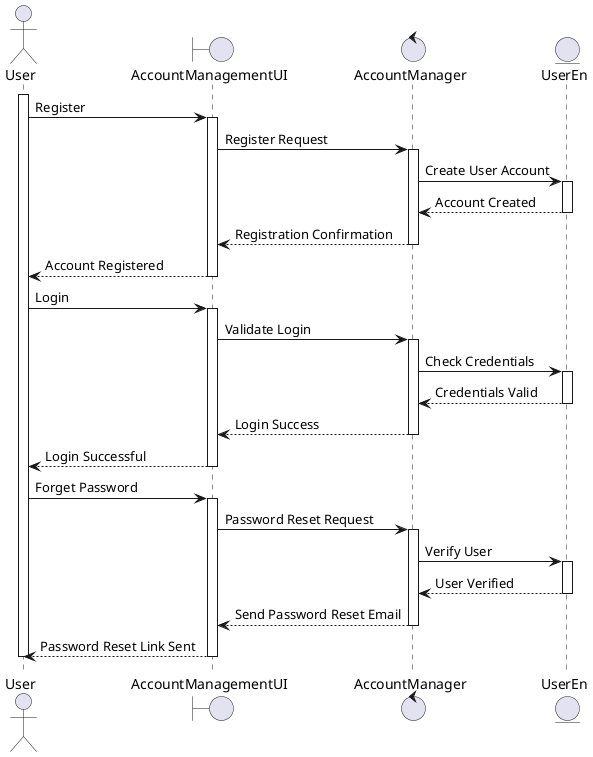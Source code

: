 @startuml
actor User as U
boundary AccountManagementUI as AUI
control AccountManager as AM
entity UserEn as UA

activate U

'User registering
U -> AUI : Register
activate AUI
AUI -> AM : Register Request
activate AM
AM -> UA : Create User Account
activate UA
UA --> AM : Account Created
deactivate UA
AM --> AUI : Registration Confirmation
deactivate AM
AUI --> U : Account Registered
deactivate AUI

'User login
U -> AUI : Login
activate AUI
AUI -> AM : Validate Login
activate AM
AM -> UA : Check Credentials
activate UA
UA --> AM : Credentials Valid
deactivate UA
AM --> AUI : Login Success
deactivate AM
AUI --> U : Login Successful
deactivate AUI

'User forget password
U -> AUI : Forget Password
activate AUI
AUI -> AM : Password Reset Request
activate AM
AM -> UA : Verify User
activate UA
UA --> AM : User Verified
deactivate UA
AM --> AUI : Send Password Reset Email
deactivate AM
AUI --> U : Password Reset Link Sent
deactivate AUI

deactivate U

@enduml
